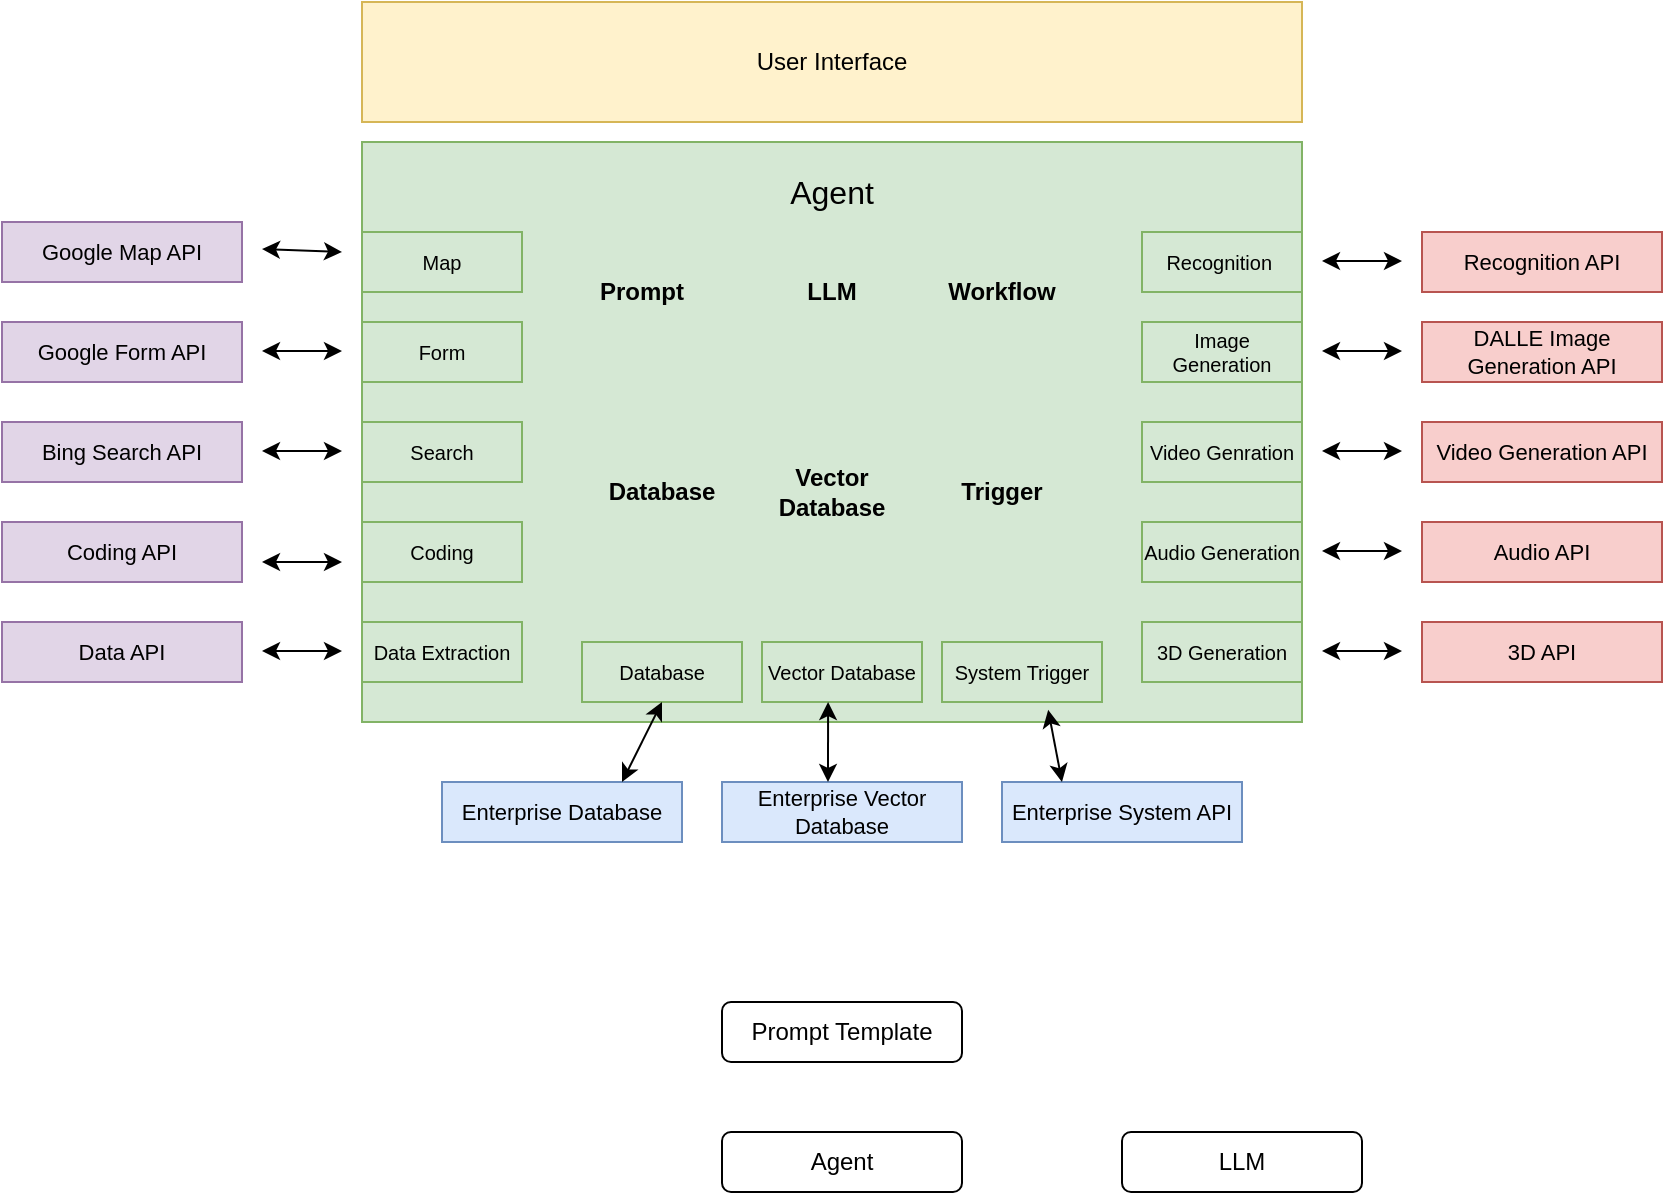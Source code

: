<mxfile version="28.0.5">
  <diagram name="Page-1" id="OcbBpKtOufQN1kxAVuW1">
    <mxGraphModel dx="1375" dy="751" grid="1" gridSize="10" guides="1" tooltips="1" connect="1" arrows="1" fold="1" page="1" pageScale="1" pageWidth="1400" pageHeight="1400" math="0" shadow="0">
      <root>
        <mxCell id="0" />
        <mxCell id="1" parent="0" />
        <mxCell id="QdtAJcI9wP8UnNUqGFjW-1" value="" style="rounded=0;whiteSpace=wrap;html=1;fillColor=#d5e8d4;strokeColor=#82b366;fontSize=12;" parent="1" vertex="1">
          <mxGeometry x="240" y="190" width="470" height="290" as="geometry" />
        </mxCell>
        <mxCell id="QdtAJcI9wP8UnNUqGFjW-2" value="User Interface" style="rounded=0;whiteSpace=wrap;html=1;fillColor=#fff2cc;strokeColor=#d6b656;" parent="1" vertex="1">
          <mxGeometry x="240" y="120" width="470" height="60" as="geometry" />
        </mxCell>
        <mxCell id="QdtAJcI9wP8UnNUqGFjW-3" value="Agent" style="text;html=1;align=center;verticalAlign=middle;whiteSpace=wrap;rounded=0;fontSize=16;" parent="1" vertex="1">
          <mxGeometry x="420" y="200" width="110" height="30" as="geometry" />
        </mxCell>
        <mxCell id="QdtAJcI9wP8UnNUqGFjW-4" value="Prompt" style="text;html=1;align=center;verticalAlign=middle;whiteSpace=wrap;rounded=0;fontSize=12;fontStyle=1" parent="1" vertex="1">
          <mxGeometry x="350" y="250" width="60" height="30" as="geometry" />
        </mxCell>
        <mxCell id="QdtAJcI9wP8UnNUqGFjW-5" value="LLM" style="text;html=1;align=center;verticalAlign=middle;whiteSpace=wrap;rounded=0;fontSize=12;fontStyle=1" parent="1" vertex="1">
          <mxGeometry x="445" y="250" width="60" height="30" as="geometry" />
        </mxCell>
        <mxCell id="QdtAJcI9wP8UnNUqGFjW-6" value="Workflow" style="text;html=1;align=center;verticalAlign=middle;whiteSpace=wrap;rounded=0;fontSize=12;fontStyle=1" parent="1" vertex="1">
          <mxGeometry x="530" y="250" width="60" height="30" as="geometry" />
        </mxCell>
        <mxCell id="QdtAJcI9wP8UnNUqGFjW-7" value="Database" style="text;html=1;align=center;verticalAlign=middle;whiteSpace=wrap;rounded=0;fontSize=12;fontStyle=1" parent="1" vertex="1">
          <mxGeometry x="360" y="350" width="60" height="30" as="geometry" />
        </mxCell>
        <mxCell id="QdtAJcI9wP8UnNUqGFjW-8" value="Vector Database" style="text;html=1;align=center;verticalAlign=middle;whiteSpace=wrap;rounded=0;fontSize=12;fontStyle=1" parent="1" vertex="1">
          <mxGeometry x="445" y="350" width="60" height="30" as="geometry" />
        </mxCell>
        <mxCell id="QdtAJcI9wP8UnNUqGFjW-9" value="Trigger" style="text;html=1;align=center;verticalAlign=middle;whiteSpace=wrap;rounded=0;fontSize=12;fontStyle=1" parent="1" vertex="1">
          <mxGeometry x="530" y="350" width="60" height="30" as="geometry" />
        </mxCell>
        <mxCell id="QdtAJcI9wP8UnNUqGFjW-11" value="Google Map API" style="rounded=0;whiteSpace=wrap;html=1;fontSize=11;fillColor=#e1d5e7;strokeColor=#9673a6;" parent="1" vertex="1">
          <mxGeometry x="60" y="230" width="120" height="30" as="geometry" />
        </mxCell>
        <mxCell id="QdtAJcI9wP8UnNUqGFjW-12" value="Google Form API" style="rounded=0;whiteSpace=wrap;html=1;fontSize=11;fillColor=#e1d5e7;strokeColor=#9673a6;" parent="1" vertex="1">
          <mxGeometry x="60" y="280" width="120" height="30" as="geometry" />
        </mxCell>
        <mxCell id="QdtAJcI9wP8UnNUqGFjW-15" value="Bing Search API" style="rounded=0;whiteSpace=wrap;html=1;fontSize=11;fillColor=#e1d5e7;strokeColor=#9673a6;" parent="1" vertex="1">
          <mxGeometry x="60" y="330" width="120" height="30" as="geometry" />
        </mxCell>
        <mxCell id="QdtAJcI9wP8UnNUqGFjW-18" value="Map" style="rounded=0;whiteSpace=wrap;html=1;fontSize=10;fillColor=#d5e8d4;strokeColor=#82b366;" parent="1" vertex="1">
          <mxGeometry x="240" y="235" width="80" height="30" as="geometry" />
        </mxCell>
        <mxCell id="QdtAJcI9wP8UnNUqGFjW-19" value="Form" style="rounded=0;whiteSpace=wrap;html=1;fontSize=10;fillColor=#d5e8d4;strokeColor=#82b366;" parent="1" vertex="1">
          <mxGeometry x="240" y="280" width="80" height="30" as="geometry" />
        </mxCell>
        <mxCell id="QdtAJcI9wP8UnNUqGFjW-20" value="Search" style="rounded=0;whiteSpace=wrap;html=1;fontSize=10;fillColor=#d5e8d4;strokeColor=#82b366;" parent="1" vertex="1">
          <mxGeometry x="240" y="330" width="80" height="30" as="geometry" />
        </mxCell>
        <mxCell id="QdtAJcI9wP8UnNUqGFjW-21" value="Coding" style="rounded=0;whiteSpace=wrap;html=1;fontSize=10;fillColor=#d5e8d4;strokeColor=#82b366;" parent="1" vertex="1">
          <mxGeometry x="240" y="380" width="80" height="30" as="geometry" />
        </mxCell>
        <mxCell id="QdtAJcI9wP8UnNUqGFjW-22" value="Coding API" style="rounded=0;whiteSpace=wrap;html=1;fontSize=11;fillColor=#e1d5e7;strokeColor=#9673a6;" parent="1" vertex="1">
          <mxGeometry x="60" y="380" width="120" height="30" as="geometry" />
        </mxCell>
        <mxCell id="QdtAJcI9wP8UnNUqGFjW-24" value="Data Extraction" style="rounded=0;whiteSpace=wrap;html=1;fontSize=10;fillColor=#d5e8d4;strokeColor=#82b366;" parent="1" vertex="1">
          <mxGeometry x="240" y="430" width="80" height="30" as="geometry" />
        </mxCell>
        <mxCell id="QdtAJcI9wP8UnNUqGFjW-25" value="Data API" style="rounded=0;whiteSpace=wrap;html=1;fontSize=11;fillColor=#e1d5e7;strokeColor=#9673a6;" parent="1" vertex="1">
          <mxGeometry x="60" y="430" width="120" height="30" as="geometry" />
        </mxCell>
        <mxCell id="QdtAJcI9wP8UnNUqGFjW-31" value="Image Generation" style="rounded=0;whiteSpace=wrap;html=1;fontSize=10;fillColor=#d5e8d4;strokeColor=#82b366;" parent="1" vertex="1">
          <mxGeometry x="630" y="280" width="80" height="30" as="geometry" />
        </mxCell>
        <mxCell id="QdtAJcI9wP8UnNUqGFjW-32" value="&lt;span data-huuid=&quot;9950819607807505317&quot;&gt;&lt;span&gt;Recognition&amp;nbsp;&lt;/span&gt;&lt;/span&gt;" style="rounded=0;whiteSpace=wrap;html=1;fontSize=10;fillColor=#d5e8d4;strokeColor=#82b366;" parent="1" vertex="1">
          <mxGeometry x="630" y="235" width="80" height="30" as="geometry" />
        </mxCell>
        <mxCell id="QdtAJcI9wP8UnNUqGFjW-33" value="Recognition API" style="rounded=0;whiteSpace=wrap;html=1;fontSize=11;fillColor=#f8cecc;strokeColor=#b85450;" parent="1" vertex="1">
          <mxGeometry x="770" y="235" width="120" height="30" as="geometry" />
        </mxCell>
        <mxCell id="QdtAJcI9wP8UnNUqGFjW-35" value="DALLE Image Generation API" style="rounded=0;whiteSpace=wrap;html=1;fontSize=11;fillColor=#f8cecc;strokeColor=#b85450;" parent="1" vertex="1">
          <mxGeometry x="770" y="280" width="120" height="30" as="geometry" />
        </mxCell>
        <mxCell id="QdtAJcI9wP8UnNUqGFjW-36" value="Audio API" style="rounded=0;whiteSpace=wrap;html=1;fontSize=11;fillColor=#f8cecc;strokeColor=#b85450;" parent="1" vertex="1">
          <mxGeometry x="770" y="380" width="120" height="30" as="geometry" />
        </mxCell>
        <mxCell id="QdtAJcI9wP8UnNUqGFjW-37" value="Video Generation API" style="rounded=0;whiteSpace=wrap;html=1;fontSize=11;fillColor=#f8cecc;strokeColor=#b85450;" parent="1" vertex="1">
          <mxGeometry x="770" y="330" width="120" height="30" as="geometry" />
        </mxCell>
        <mxCell id="QdtAJcI9wP8UnNUqGFjW-38" value="Video Genration" style="rounded=0;whiteSpace=wrap;html=1;fontSize=10;fillColor=#d5e8d4;strokeColor=#82b366;" parent="1" vertex="1">
          <mxGeometry x="630" y="330" width="80" height="30" as="geometry" />
        </mxCell>
        <mxCell id="QdtAJcI9wP8UnNUqGFjW-39" value="Audio Generation" style="rounded=0;whiteSpace=wrap;html=1;fontSize=10;fillColor=#d5e8d4;strokeColor=#82b366;" parent="1" vertex="1">
          <mxGeometry x="630" y="380" width="80" height="30" as="geometry" />
        </mxCell>
        <mxCell id="QdtAJcI9wP8UnNUqGFjW-40" value="3D Generation" style="rounded=0;whiteSpace=wrap;html=1;fontSize=10;fillColor=#d5e8d4;strokeColor=#82b366;" parent="1" vertex="1">
          <mxGeometry x="630" y="430" width="80" height="30" as="geometry" />
        </mxCell>
        <mxCell id="QdtAJcI9wP8UnNUqGFjW-41" value="3D API" style="rounded=0;whiteSpace=wrap;html=1;fontSize=11;fillColor=#f8cecc;strokeColor=#b85450;" parent="1" vertex="1">
          <mxGeometry x="770" y="430" width="120" height="30" as="geometry" />
        </mxCell>
        <mxCell id="QdtAJcI9wP8UnNUqGFjW-42" value="Database" style="rounded=0;whiteSpace=wrap;html=1;fontSize=10;fillColor=#d5e8d4;strokeColor=#82b366;" parent="1" vertex="1">
          <mxGeometry x="350" y="440" width="80" height="30" as="geometry" />
        </mxCell>
        <mxCell id="QdtAJcI9wP8UnNUqGFjW-43" value="Vector Database" style="rounded=0;whiteSpace=wrap;html=1;fontSize=10;fillColor=#d5e8d4;strokeColor=#82b366;" parent="1" vertex="1">
          <mxGeometry x="440" y="440" width="80" height="30" as="geometry" />
        </mxCell>
        <mxCell id="QdtAJcI9wP8UnNUqGFjW-44" value="System Trigger" style="rounded=0;whiteSpace=wrap;html=1;fontSize=10;fillColor=#d5e8d4;strokeColor=#82b366;" parent="1" vertex="1">
          <mxGeometry x="530" y="440" width="80" height="30" as="geometry" />
        </mxCell>
        <mxCell id="QdtAJcI9wP8UnNUqGFjW-45" value="Enterprise Vector Database" style="rounded=0;whiteSpace=wrap;html=1;fontSize=11;fillColor=#dae8fc;strokeColor=#6c8ebf;" parent="1" vertex="1">
          <mxGeometry x="420" y="510" width="120" height="30" as="geometry" />
        </mxCell>
        <mxCell id="QdtAJcI9wP8UnNUqGFjW-46" value="Enterprise System API" style="rounded=0;whiteSpace=wrap;html=1;fontSize=11;fillColor=#dae8fc;strokeColor=#6c8ebf;" parent="1" vertex="1">
          <mxGeometry x="560" y="510" width="120" height="30" as="geometry" />
        </mxCell>
        <mxCell id="QdtAJcI9wP8UnNUqGFjW-48" value="Enterprise Database" style="rounded=0;whiteSpace=wrap;html=1;fontSize=11;fillColor=#dae8fc;strokeColor=#6c8ebf;" parent="1" vertex="1">
          <mxGeometry x="280" y="510" width="120" height="30" as="geometry" />
        </mxCell>
        <mxCell id="lWxX3kjjWWGUuI_KJnz--1" value="" style="endArrow=classic;startArrow=classic;html=1;rounded=0;" edge="1" parent="1">
          <mxGeometry width="50" height="50" relative="1" as="geometry">
            <mxPoint x="190" y="344.5" as="sourcePoint" />
            <mxPoint x="230" y="344.5" as="targetPoint" />
          </mxGeometry>
        </mxCell>
        <mxCell id="lWxX3kjjWWGUuI_KJnz--2" value="" style="endArrow=classic;startArrow=classic;html=1;rounded=0;" edge="1" parent="1">
          <mxGeometry width="50" height="50" relative="1" as="geometry">
            <mxPoint x="720" y="294.5" as="sourcePoint" />
            <mxPoint x="760" y="294.5" as="targetPoint" />
          </mxGeometry>
        </mxCell>
        <mxCell id="lWxX3kjjWWGUuI_KJnz--3" style="edgeStyle=orthogonalEdgeStyle;rounded=0;orthogonalLoop=1;jettySize=auto;html=1;exitX=0.5;exitY=1;exitDx=0;exitDy=0;" edge="1" parent="1" source="QdtAJcI9wP8UnNUqGFjW-37" target="QdtAJcI9wP8UnNUqGFjW-37">
          <mxGeometry relative="1" as="geometry" />
        </mxCell>
        <mxCell id="lWxX3kjjWWGUuI_KJnz--10" value="" style="endArrow=classic;startArrow=classic;html=1;rounded=0;" edge="1" parent="1">
          <mxGeometry width="50" height="50" relative="1" as="geometry">
            <mxPoint x="720" y="444.5" as="sourcePoint" />
            <mxPoint x="760" y="444.5" as="targetPoint" />
          </mxGeometry>
        </mxCell>
        <mxCell id="lWxX3kjjWWGUuI_KJnz--13" value="" style="endArrow=classic;startArrow=classic;html=1;rounded=0;" edge="1" parent="1">
          <mxGeometry width="50" height="50" relative="1" as="geometry">
            <mxPoint x="720" y="344.5" as="sourcePoint" />
            <mxPoint x="760" y="344.5" as="targetPoint" />
          </mxGeometry>
        </mxCell>
        <mxCell id="lWxX3kjjWWGUuI_KJnz--14" value="" style="endArrow=classic;startArrow=classic;html=1;rounded=0;" edge="1" parent="1">
          <mxGeometry width="50" height="50" relative="1" as="geometry">
            <mxPoint x="720" y="394.5" as="sourcePoint" />
            <mxPoint x="760" y="394.5" as="targetPoint" />
          </mxGeometry>
        </mxCell>
        <mxCell id="lWxX3kjjWWGUuI_KJnz--16" value="" style="endArrow=classic;startArrow=classic;html=1;rounded=0;exitX=0.75;exitY=0;exitDx=0;exitDy=0;entryX=0.5;entryY=1;entryDx=0;entryDy=0;" edge="1" parent="1" source="QdtAJcI9wP8UnNUqGFjW-48" target="QdtAJcI9wP8UnNUqGFjW-42">
          <mxGeometry width="50" height="50" relative="1" as="geometry">
            <mxPoint x="340" y="490" as="sourcePoint" />
            <mxPoint x="380" y="490" as="targetPoint" />
          </mxGeometry>
        </mxCell>
        <mxCell id="lWxX3kjjWWGUuI_KJnz--18" value="" style="endArrow=classic;startArrow=classic;html=1;rounded=0;" edge="1" parent="1">
          <mxGeometry width="50" height="50" relative="1" as="geometry">
            <mxPoint x="720" y="249.5" as="sourcePoint" />
            <mxPoint x="760" y="249.5" as="targetPoint" />
          </mxGeometry>
        </mxCell>
        <mxCell id="lWxX3kjjWWGUuI_KJnz--21" value="" style="endArrow=classic;startArrow=classic;html=1;rounded=0;" edge="1" parent="1">
          <mxGeometry width="50" height="50" relative="1" as="geometry">
            <mxPoint x="190" y="400" as="sourcePoint" />
            <mxPoint x="230" y="400" as="targetPoint" />
          </mxGeometry>
        </mxCell>
        <mxCell id="lWxX3kjjWWGUuI_KJnz--22" value="" style="endArrow=classic;startArrow=classic;html=1;rounded=0;" edge="1" parent="1">
          <mxGeometry width="50" height="50" relative="1" as="geometry">
            <mxPoint x="190" y="243.5" as="sourcePoint" />
            <mxPoint x="230" y="245" as="targetPoint" />
          </mxGeometry>
        </mxCell>
        <mxCell id="lWxX3kjjWWGUuI_KJnz--23" value="" style="endArrow=classic;startArrow=classic;html=1;rounded=0;" edge="1" parent="1">
          <mxGeometry width="50" height="50" relative="1" as="geometry">
            <mxPoint x="190" y="294.5" as="sourcePoint" />
            <mxPoint x="230" y="294.5" as="targetPoint" />
          </mxGeometry>
        </mxCell>
        <mxCell id="lWxX3kjjWWGUuI_KJnz--25" value="" style="endArrow=classic;startArrow=classic;html=1;rounded=0;" edge="1" parent="1">
          <mxGeometry width="50" height="50" relative="1" as="geometry">
            <mxPoint x="190" y="444.5" as="sourcePoint" />
            <mxPoint x="230" y="444.5" as="targetPoint" />
          </mxGeometry>
        </mxCell>
        <mxCell id="lWxX3kjjWWGUuI_KJnz--27" value="" style="endArrow=classic;startArrow=classic;html=1;rounded=0;exitX=0.413;exitY=1;exitDx=0;exitDy=0;exitPerimeter=0;" edge="1" parent="1" source="QdtAJcI9wP8UnNUqGFjW-43">
          <mxGeometry width="50" height="50" relative="1" as="geometry">
            <mxPoint x="455" y="490" as="sourcePoint" />
            <mxPoint x="473" y="510" as="targetPoint" />
          </mxGeometry>
        </mxCell>
        <mxCell id="lWxX3kjjWWGUuI_KJnz--33" value="" style="endArrow=classic;startArrow=classic;html=1;rounded=0;entryX=0.25;entryY=0;entryDx=0;entryDy=0;exitX=0.73;exitY=0.979;exitDx=0;exitDy=0;exitPerimeter=0;" edge="1" parent="1" source="QdtAJcI9wP8UnNUqGFjW-1" target="QdtAJcI9wP8UnNUqGFjW-46">
          <mxGeometry width="50" height="50" relative="1" as="geometry">
            <mxPoint x="570" y="490" as="sourcePoint" />
            <mxPoint x="610" y="490" as="targetPoint" />
          </mxGeometry>
        </mxCell>
        <mxCell id="lWxX3kjjWWGUuI_KJnz--34" value="Agent" style="rounded=1;whiteSpace=wrap;html=1;" vertex="1" parent="1">
          <mxGeometry x="420" y="685" width="120" height="30" as="geometry" />
        </mxCell>
        <mxCell id="lWxX3kjjWWGUuI_KJnz--35" value="Prompt Template" style="rounded=1;whiteSpace=wrap;html=1;" vertex="1" parent="1">
          <mxGeometry x="420" y="620" width="120" height="30" as="geometry" />
        </mxCell>
        <mxCell id="lWxX3kjjWWGUuI_KJnz--36" value="LLM" style="rounded=1;whiteSpace=wrap;html=1;" vertex="1" parent="1">
          <mxGeometry x="620" y="685" width="120" height="30" as="geometry" />
        </mxCell>
      </root>
    </mxGraphModel>
  </diagram>
</mxfile>
